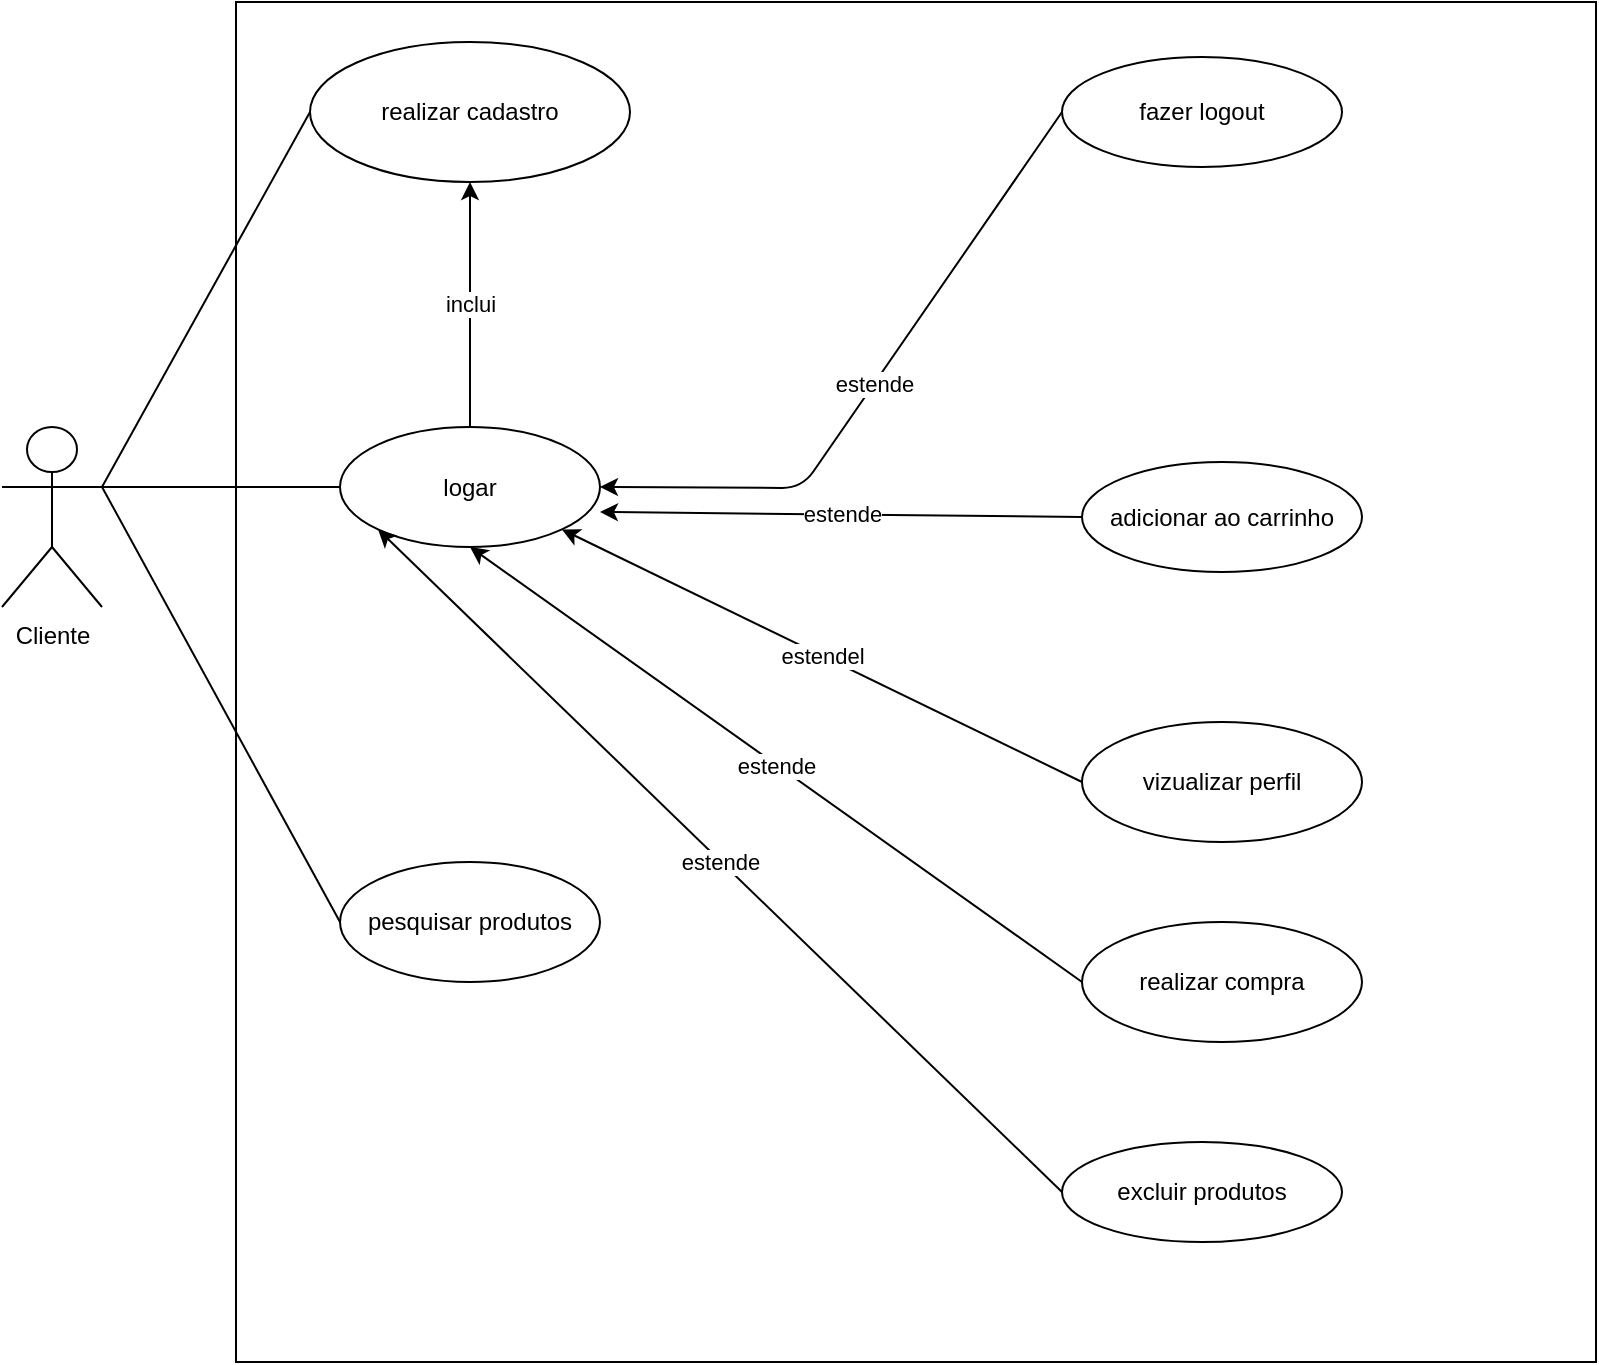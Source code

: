 <mxfile>
    <diagram id="nBNofm79l44WtfpoiJqJ" name="Page-1">
        <mxGraphModel dx="1118" dy="790" grid="1" gridSize="10" guides="1" tooltips="1" connect="1" arrows="1" fold="1" page="1" pageScale="1" pageWidth="827" pageHeight="1169" background="none" math="0" shadow="0">
            <root>
                <mxCell id="0"/>
                <mxCell id="1" parent="0"/>
                <mxCell id="2" value="Cliente" style="shape=umlActor;verticalLabelPosition=bottom;verticalAlign=top;html=1;outlineConnect=0;" vertex="1" parent="1">
                    <mxGeometry x="30" y="252.5" width="50" height="90" as="geometry"/>
                </mxCell>
                <mxCell id="3" value="" style="whiteSpace=wrap;html=1;aspect=fixed;" vertex="1" parent="1">
                    <mxGeometry x="147" y="40" width="680" height="680" as="geometry"/>
                </mxCell>
                <mxCell id="5" value="realizar cadastro" style="ellipse;whiteSpace=wrap;html=1;" vertex="1" parent="1">
                    <mxGeometry x="184" y="60" width="160" height="70" as="geometry"/>
                </mxCell>
                <mxCell id="7" value="logar" style="ellipse;whiteSpace=wrap;html=1;" vertex="1" parent="1">
                    <mxGeometry x="199" y="252.5" width="130" height="60" as="geometry"/>
                </mxCell>
                <mxCell id="8" value="realizar compra" style="ellipse;whiteSpace=wrap;html=1;" vertex="1" parent="1">
                    <mxGeometry x="570" y="500" width="140" height="60" as="geometry"/>
                </mxCell>
                <mxCell id="9" value="adicionar ao carrinho" style="ellipse;whiteSpace=wrap;html=1;" vertex="1" parent="1">
                    <mxGeometry x="570" y="270" width="140" height="55" as="geometry"/>
                </mxCell>
                <mxCell id="10" value="excluir produtos" style="ellipse;whiteSpace=wrap;html=1;" vertex="1" parent="1">
                    <mxGeometry x="560" y="610" width="140" height="50" as="geometry"/>
                </mxCell>
                <mxCell id="11" value="pesquisar produtos" style="ellipse;whiteSpace=wrap;html=1;" vertex="1" parent="1">
                    <mxGeometry x="199" y="470" width="130" height="60" as="geometry"/>
                </mxCell>
                <mxCell id="12" value="vizualizar perfil" style="ellipse;whiteSpace=wrap;html=1;" vertex="1" parent="1">
                    <mxGeometry x="570" y="400" width="140" height="60" as="geometry"/>
                </mxCell>
                <mxCell id="13" value="fazer logout" style="ellipse;whiteSpace=wrap;html=1;" vertex="1" parent="1">
                    <mxGeometry x="560" y="67.5" width="140" height="55" as="geometry"/>
                </mxCell>
                <mxCell id="14" value="" style="endArrow=none;html=1;exitX=1;exitY=0.333;exitDx=0;exitDy=0;exitPerimeter=0;entryX=0;entryY=0.5;entryDx=0;entryDy=0;" edge="1" parent="1" source="2" target="5">
                    <mxGeometry width="50" height="50" relative="1" as="geometry">
                        <mxPoint x="320" y="410" as="sourcePoint"/>
                        <mxPoint x="370" y="360" as="targetPoint"/>
                    </mxGeometry>
                </mxCell>
                <mxCell id="15" value="" style="endArrow=none;html=1;exitX=1;exitY=0.333;exitDx=0;exitDy=0;exitPerimeter=0;entryX=0;entryY=0.5;entryDx=0;entryDy=0;" edge="1" parent="1" source="2" target="11">
                    <mxGeometry width="50" height="50" relative="1" as="geometry">
                        <mxPoint x="320" y="410" as="sourcePoint"/>
                        <mxPoint x="370" y="360" as="targetPoint"/>
                    </mxGeometry>
                </mxCell>
                <mxCell id="16" value="" style="endArrow=classic;html=1;entryX=0.5;entryY=1;entryDx=0;entryDy=0;exitX=0.5;exitY=0;exitDx=0;exitDy=0;" edge="1" parent="1" source="7" target="5">
                    <mxGeometry relative="1" as="geometry">
                        <mxPoint x="290" y="380" as="sourcePoint"/>
                        <mxPoint x="390" y="380" as="targetPoint"/>
                    </mxGeometry>
                </mxCell>
                <mxCell id="17" value="inclui" style="edgeLabel;resizable=0;html=1;align=center;verticalAlign=middle;" connectable="0" vertex="1" parent="16">
                    <mxGeometry relative="1" as="geometry"/>
                </mxCell>
                <mxCell id="19" value="" style="endArrow=classic;html=1;exitX=0;exitY=0.5;exitDx=0;exitDy=0;entryX=1;entryY=0.5;entryDx=0;entryDy=0;" edge="1" parent="1" source="13" target="7">
                    <mxGeometry relative="1" as="geometry">
                        <mxPoint x="290" y="380" as="sourcePoint"/>
                        <mxPoint x="390" y="380" as="targetPoint"/>
                        <Array as="points">
                            <mxPoint x="430" y="283"/>
                        </Array>
                    </mxGeometry>
                </mxCell>
                <mxCell id="20" value="estende" style="edgeLabel;resizable=0;html=1;align=center;verticalAlign=middle;" connectable="0" vertex="1" parent="19">
                    <mxGeometry relative="1" as="geometry"/>
                </mxCell>
                <mxCell id="21" value="" style="endArrow=classic;html=1;exitX=0;exitY=0.5;exitDx=0;exitDy=0;entryX=0.5;entryY=1;entryDx=0;entryDy=0;" edge="1" parent="1" source="8" target="7">
                    <mxGeometry relative="1" as="geometry">
                        <mxPoint x="524" y="528.75" as="sourcePoint"/>
                        <mxPoint x="303" y="531.25" as="targetPoint"/>
                    </mxGeometry>
                </mxCell>
                <mxCell id="22" value="estende" style="edgeLabel;resizable=0;html=1;align=center;verticalAlign=middle;" connectable="0" vertex="1" parent="21">
                    <mxGeometry relative="1" as="geometry"/>
                </mxCell>
                <mxCell id="23" value="" style="endArrow=classic;html=1;exitX=0;exitY=0.5;exitDx=0;exitDy=0;entryX=1;entryY=1;entryDx=0;entryDy=0;" edge="1" parent="1" source="12" target="7">
                    <mxGeometry relative="1" as="geometry">
                        <mxPoint x="521" y="430" as="sourcePoint"/>
                        <mxPoint x="300" y="432.5" as="targetPoint"/>
                    </mxGeometry>
                </mxCell>
                <mxCell id="24" value="estendel" style="edgeLabel;resizable=0;html=1;align=center;verticalAlign=middle;" connectable="0" vertex="1" parent="23">
                    <mxGeometry relative="1" as="geometry"/>
                </mxCell>
                <mxCell id="25" value="" style="endArrow=classic;html=1;exitX=0;exitY=0.5;exitDx=0;exitDy=0;entryX=1;entryY=0.708;entryDx=0;entryDy=0;entryPerimeter=0;" edge="1" parent="1" source="9" target="7">
                    <mxGeometry relative="1" as="geometry">
                        <mxPoint x="511" y="356.25" as="sourcePoint"/>
                        <mxPoint x="290" y="358.75" as="targetPoint"/>
                    </mxGeometry>
                </mxCell>
                <mxCell id="26" value="estende" style="edgeLabel;resizable=0;html=1;align=center;verticalAlign=middle;" connectable="0" vertex="1" parent="25">
                    <mxGeometry relative="1" as="geometry"/>
                </mxCell>
                <mxCell id="27" value="" style="endArrow=classic;html=1;entryX=0;entryY=1;entryDx=0;entryDy=0;exitX=0;exitY=0.5;exitDx=0;exitDy=0;" edge="1" parent="1" source="10" target="7">
                    <mxGeometry relative="1" as="geometry">
                        <mxPoint x="590" y="320" as="sourcePoint"/>
                        <mxPoint x="369" y="322.5" as="targetPoint"/>
                    </mxGeometry>
                </mxCell>
                <mxCell id="28" value="estende" style="edgeLabel;resizable=0;html=1;align=center;verticalAlign=middle;" connectable="0" vertex="1" parent="27">
                    <mxGeometry relative="1" as="geometry"/>
                </mxCell>
                <mxCell id="29" value="" style="endArrow=none;html=1;exitX=1;exitY=0.333;exitDx=0;exitDy=0;exitPerimeter=0;entryX=0;entryY=0.5;entryDx=0;entryDy=0;" edge="1" parent="1" source="2" target="7">
                    <mxGeometry width="50" height="50" relative="1" as="geometry">
                        <mxPoint x="360" y="410" as="sourcePoint"/>
                        <mxPoint x="410" y="360" as="targetPoint"/>
                    </mxGeometry>
                </mxCell>
            </root>
        </mxGraphModel>
    </diagram>
</mxfile>